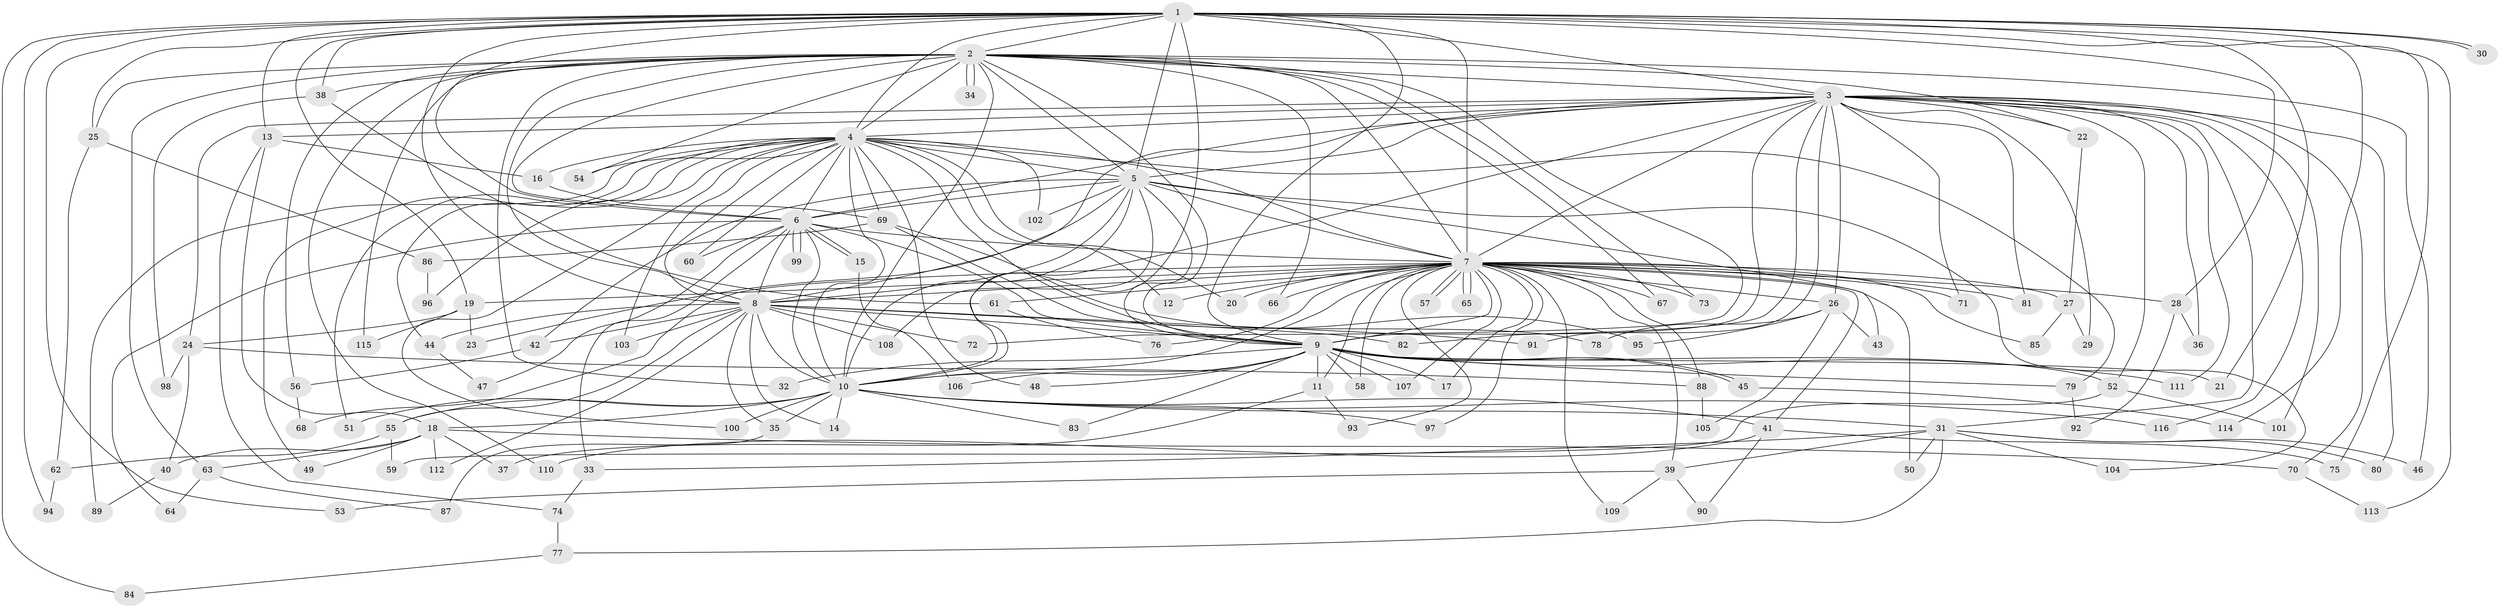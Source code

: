 // coarse degree distribution, {33: 0.014492753623188406, 39: 0.014492753623188406, 2: 0.5797101449275363, 1: 0.15942028985507245, 3: 0.11594202898550725, 5: 0.014492753623188406, 4: 0.014492753623188406, 8: 0.028985507246376812, 12: 0.014492753623188406, 19: 0.014492753623188406, 7: 0.014492753623188406, 6: 0.014492753623188406}
// Generated by graph-tools (version 1.1) at 2025/47/03/04/25 21:47:44]
// undirected, 116 vertices, 257 edges
graph export_dot {
graph [start="1"]
  node [color=gray90,style=filled];
  1;
  2;
  3;
  4;
  5;
  6;
  7;
  8;
  9;
  10;
  11;
  12;
  13;
  14;
  15;
  16;
  17;
  18;
  19;
  20;
  21;
  22;
  23;
  24;
  25;
  26;
  27;
  28;
  29;
  30;
  31;
  32;
  33;
  34;
  35;
  36;
  37;
  38;
  39;
  40;
  41;
  42;
  43;
  44;
  45;
  46;
  47;
  48;
  49;
  50;
  51;
  52;
  53;
  54;
  55;
  56;
  57;
  58;
  59;
  60;
  61;
  62;
  63;
  64;
  65;
  66;
  67;
  68;
  69;
  70;
  71;
  72;
  73;
  74;
  75;
  76;
  77;
  78;
  79;
  80;
  81;
  82;
  83;
  84;
  85;
  86;
  87;
  88;
  89;
  90;
  91;
  92;
  93;
  94;
  95;
  96;
  97;
  98;
  99;
  100;
  101;
  102;
  103;
  104;
  105;
  106;
  107;
  108;
  109;
  110;
  111;
  112;
  113;
  114;
  115;
  116;
  1 -- 2;
  1 -- 3;
  1 -- 4;
  1 -- 5;
  1 -- 6;
  1 -- 7;
  1 -- 8;
  1 -- 9;
  1 -- 10;
  1 -- 13;
  1 -- 19;
  1 -- 21;
  1 -- 25;
  1 -- 28;
  1 -- 30;
  1 -- 30;
  1 -- 38;
  1 -- 53;
  1 -- 75;
  1 -- 84;
  1 -- 94;
  1 -- 113;
  1 -- 114;
  2 -- 3;
  2 -- 4;
  2 -- 5;
  2 -- 6;
  2 -- 7;
  2 -- 8;
  2 -- 9;
  2 -- 10;
  2 -- 22;
  2 -- 25;
  2 -- 32;
  2 -- 34;
  2 -- 34;
  2 -- 38;
  2 -- 46;
  2 -- 54;
  2 -- 56;
  2 -- 63;
  2 -- 66;
  2 -- 67;
  2 -- 72;
  2 -- 73;
  2 -- 110;
  2 -- 115;
  3 -- 4;
  3 -- 5;
  3 -- 6;
  3 -- 7;
  3 -- 8;
  3 -- 9;
  3 -- 10;
  3 -- 13;
  3 -- 22;
  3 -- 24;
  3 -- 26;
  3 -- 29;
  3 -- 31;
  3 -- 36;
  3 -- 52;
  3 -- 70;
  3 -- 71;
  3 -- 80;
  3 -- 81;
  3 -- 82;
  3 -- 91;
  3 -- 101;
  3 -- 111;
  3 -- 116;
  4 -- 5;
  4 -- 6;
  4 -- 7;
  4 -- 8;
  4 -- 9;
  4 -- 10;
  4 -- 12;
  4 -- 16;
  4 -- 20;
  4 -- 44;
  4 -- 48;
  4 -- 49;
  4 -- 51;
  4 -- 54;
  4 -- 60;
  4 -- 69;
  4 -- 79;
  4 -- 89;
  4 -- 96;
  4 -- 100;
  4 -- 102;
  4 -- 103;
  5 -- 6;
  5 -- 7;
  5 -- 8;
  5 -- 9;
  5 -- 10;
  5 -- 23;
  5 -- 42;
  5 -- 43;
  5 -- 102;
  5 -- 104;
  5 -- 108;
  6 -- 7;
  6 -- 8;
  6 -- 9;
  6 -- 10;
  6 -- 15;
  6 -- 15;
  6 -- 33;
  6 -- 47;
  6 -- 60;
  6 -- 64;
  6 -- 99;
  6 -- 99;
  7 -- 8;
  7 -- 9;
  7 -- 10;
  7 -- 11;
  7 -- 12;
  7 -- 17;
  7 -- 19;
  7 -- 20;
  7 -- 26;
  7 -- 27;
  7 -- 28;
  7 -- 39;
  7 -- 41;
  7 -- 50;
  7 -- 57;
  7 -- 57;
  7 -- 58;
  7 -- 61;
  7 -- 65;
  7 -- 65;
  7 -- 66;
  7 -- 67;
  7 -- 68;
  7 -- 71;
  7 -- 73;
  7 -- 76;
  7 -- 81;
  7 -- 85;
  7 -- 88;
  7 -- 93;
  7 -- 97;
  7 -- 107;
  7 -- 109;
  8 -- 9;
  8 -- 10;
  8 -- 14;
  8 -- 35;
  8 -- 42;
  8 -- 44;
  8 -- 55;
  8 -- 72;
  8 -- 82;
  8 -- 91;
  8 -- 103;
  8 -- 108;
  8 -- 112;
  9 -- 10;
  9 -- 11;
  9 -- 17;
  9 -- 21;
  9 -- 32;
  9 -- 45;
  9 -- 45;
  9 -- 48;
  9 -- 52;
  9 -- 58;
  9 -- 79;
  9 -- 83;
  9 -- 106;
  9 -- 107;
  9 -- 111;
  10 -- 14;
  10 -- 18;
  10 -- 31;
  10 -- 35;
  10 -- 41;
  10 -- 51;
  10 -- 55;
  10 -- 83;
  10 -- 97;
  10 -- 100;
  10 -- 116;
  11 -- 37;
  11 -- 93;
  13 -- 16;
  13 -- 18;
  13 -- 74;
  15 -- 106;
  16 -- 69;
  18 -- 37;
  18 -- 40;
  18 -- 49;
  18 -- 63;
  18 -- 70;
  18 -- 112;
  19 -- 23;
  19 -- 24;
  19 -- 115;
  22 -- 27;
  24 -- 40;
  24 -- 88;
  24 -- 98;
  25 -- 62;
  25 -- 86;
  26 -- 43;
  26 -- 78;
  26 -- 95;
  26 -- 105;
  27 -- 29;
  27 -- 85;
  28 -- 36;
  28 -- 92;
  31 -- 33;
  31 -- 39;
  31 -- 46;
  31 -- 50;
  31 -- 77;
  31 -- 80;
  31 -- 104;
  33 -- 74;
  35 -- 87;
  38 -- 61;
  38 -- 98;
  39 -- 53;
  39 -- 90;
  39 -- 109;
  40 -- 89;
  41 -- 75;
  41 -- 90;
  41 -- 110;
  42 -- 56;
  44 -- 47;
  45 -- 114;
  52 -- 59;
  52 -- 101;
  55 -- 59;
  55 -- 62;
  56 -- 68;
  61 -- 76;
  62 -- 94;
  63 -- 64;
  63 -- 87;
  69 -- 78;
  69 -- 86;
  69 -- 95;
  70 -- 113;
  74 -- 77;
  77 -- 84;
  79 -- 92;
  86 -- 96;
  88 -- 105;
}
